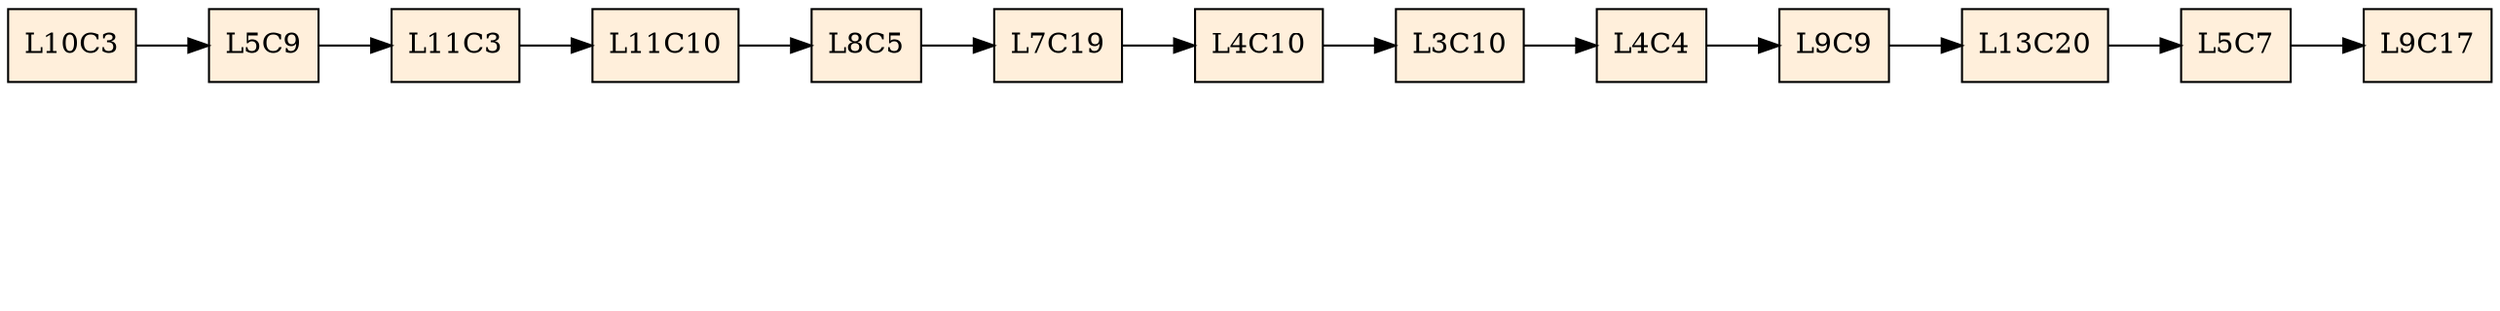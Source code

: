 digraph List {
rankdir=LR;
node [shape = record, color=black, style=filled, fillcolor=antiquewhite1];Inicio [shape = plaintext,fillcolor=white,label= ""];Final [shape = plaintext,fillcolor=white,label= ""];
Node0[label="L10C3"];
Node1[label="L5C9"];
Node2[label="L11C3"];
Node3[label="L11C10"];
Node4[label="L8C5"];
Node5[label="L7C19"];
Node6[label="L4C10"];
Node7[label="L3C10"];
Node8[label="L4C4"];
Node9[label="L9C9"];
Node10[label="L13C20"];
Node11[label="L5C7"];
Node12[label="L9C17"];
Node0->Node1;
Node1->Node2;
Node2->Node3;
Node3->Node4;
Node4->Node5;
Node5->Node6;
Node6->Node7;
Node7->Node8;
Node8->Node9;
Node9->Node10;
Node10->Node11;
Node11->Node12;

}